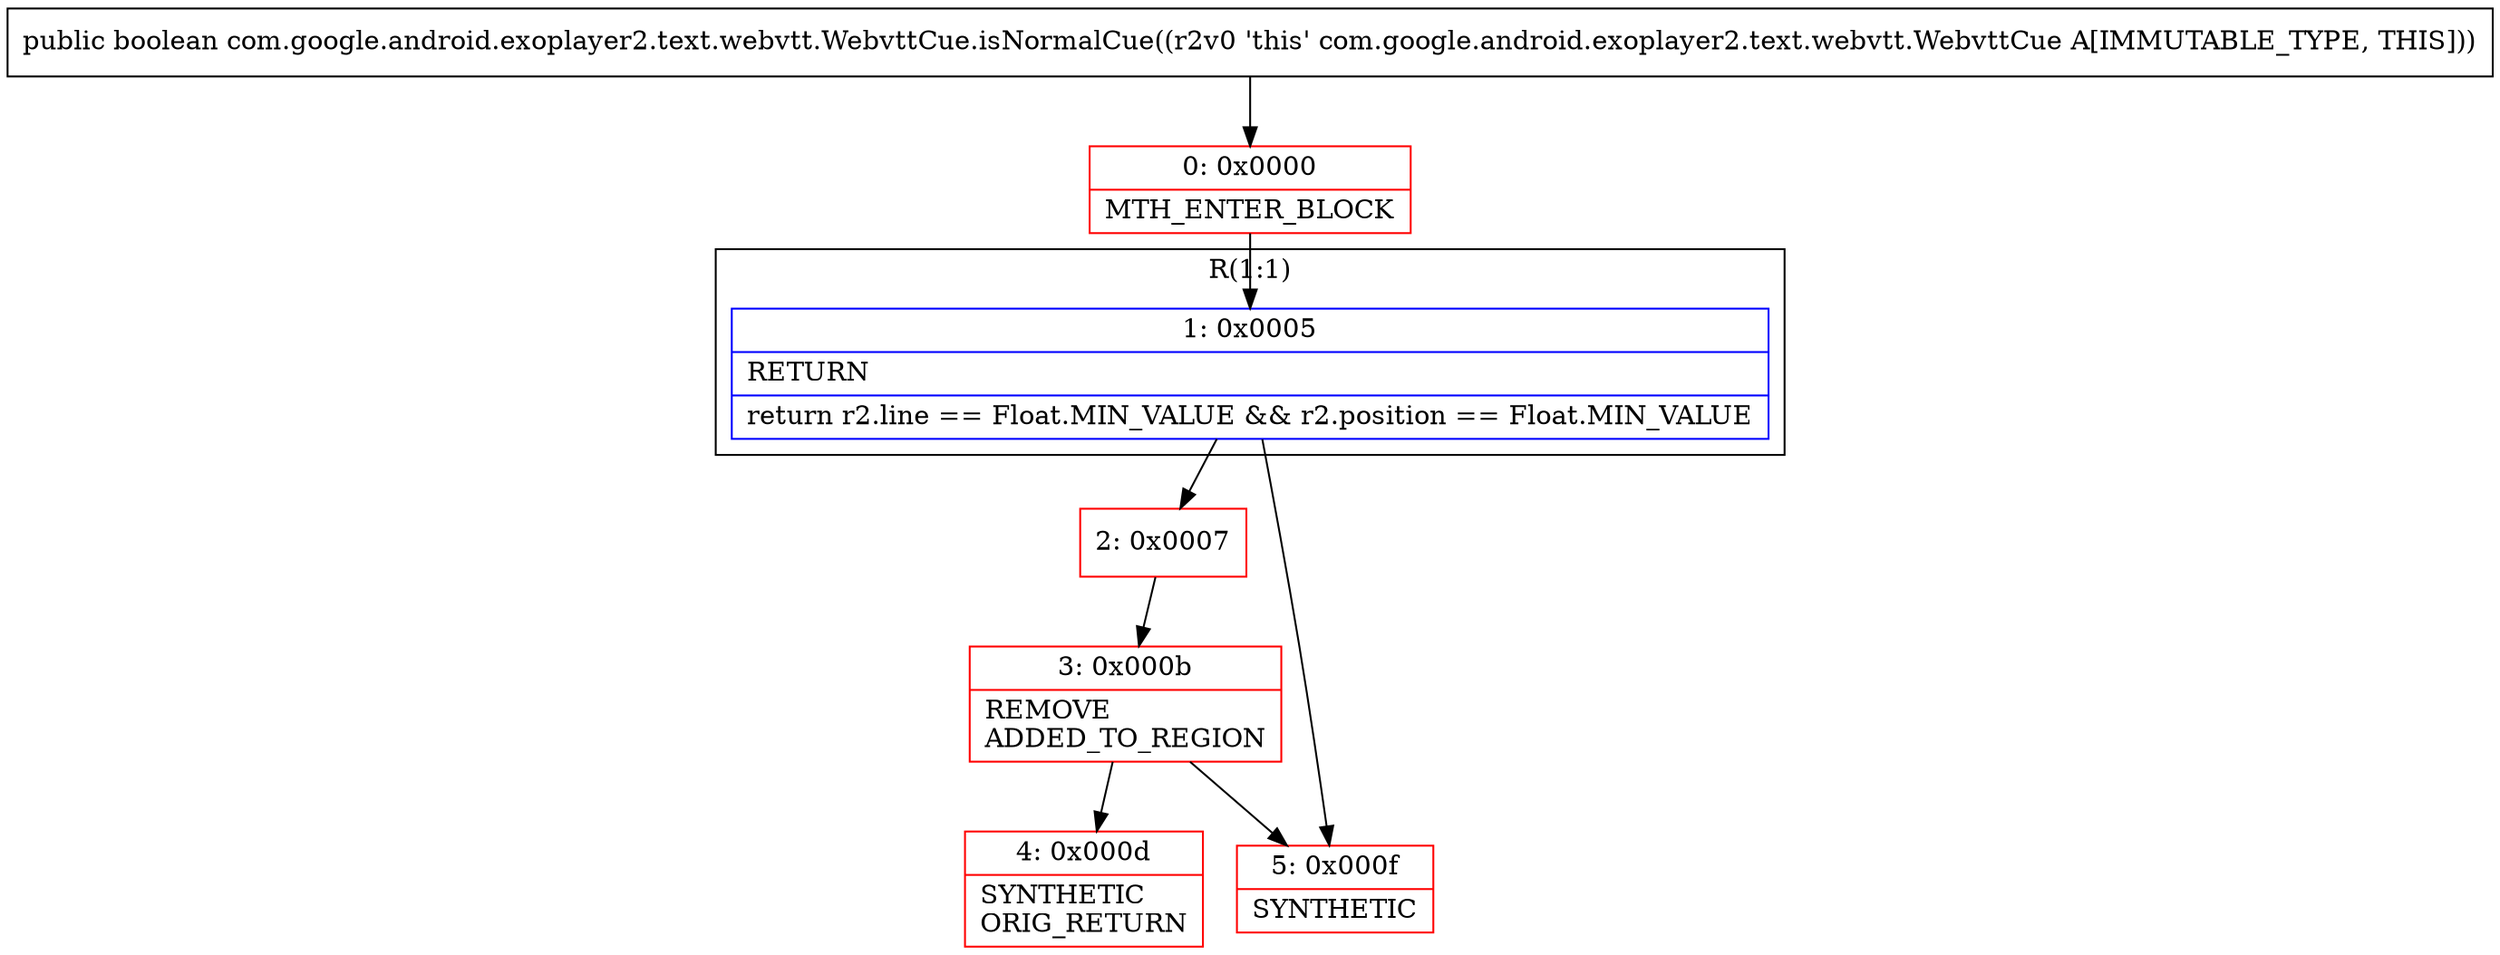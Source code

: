 digraph "CFG forcom.google.android.exoplayer2.text.webvtt.WebvttCue.isNormalCue()Z" {
subgraph cluster_Region_1043926844 {
label = "R(1:1)";
node [shape=record,color=blue];
Node_1 [shape=record,label="{1\:\ 0x0005|RETURN\l|return r2.line == Float.MIN_VALUE && r2.position == Float.MIN_VALUE\l}"];
}
Node_0 [shape=record,color=red,label="{0\:\ 0x0000|MTH_ENTER_BLOCK\l}"];
Node_2 [shape=record,color=red,label="{2\:\ 0x0007}"];
Node_3 [shape=record,color=red,label="{3\:\ 0x000b|REMOVE\lADDED_TO_REGION\l}"];
Node_4 [shape=record,color=red,label="{4\:\ 0x000d|SYNTHETIC\lORIG_RETURN\l}"];
Node_5 [shape=record,color=red,label="{5\:\ 0x000f|SYNTHETIC\l}"];
MethodNode[shape=record,label="{public boolean com.google.android.exoplayer2.text.webvtt.WebvttCue.isNormalCue((r2v0 'this' com.google.android.exoplayer2.text.webvtt.WebvttCue A[IMMUTABLE_TYPE, THIS])) }"];
MethodNode -> Node_0;
Node_1 -> Node_2;
Node_1 -> Node_5;
Node_0 -> Node_1;
Node_2 -> Node_3;
Node_3 -> Node_4;
Node_3 -> Node_5;
}

